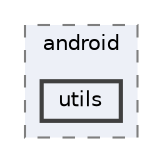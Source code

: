 digraph "external/spine-runtimes/spine-android/spine-android/src/main/java/com/esotericsoftware/spine/android/utils"
{
 // LATEX_PDF_SIZE
  bgcolor="transparent";
  edge [fontname=Helvetica,fontsize=10,labelfontname=Helvetica,labelfontsize=10];
  node [fontname=Helvetica,fontsize=10,shape=box,height=0.2,width=0.4];
  compound=true
  subgraph clusterdir_796c10f91fba071770ead09f06fddb0e {
    graph [ bgcolor="#edf0f7", pencolor="grey50", label="android", fontname=Helvetica,fontsize=10 style="filled,dashed", URL="dir_796c10f91fba071770ead09f06fddb0e.html",tooltip=""]
  dir_464a9663761308e0338ae4c48eb4a7cc [label="utils", fillcolor="#edf0f7", color="grey25", style="filled,bold", URL="dir_464a9663761308e0338ae4c48eb4a7cc.html",tooltip=""];
  }
}
